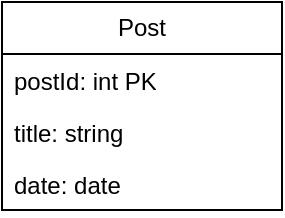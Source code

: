 <mxfile version="24.8.4">
  <diagram name="Sida-1" id="ldYkHeGGX1tuoTtnLnFC">
    <mxGraphModel dx="844" dy="454" grid="1" gridSize="10" guides="1" tooltips="1" connect="1" arrows="1" fold="1" page="1" pageScale="1" pageWidth="827" pageHeight="1169" math="0" shadow="0">
      <root>
        <mxCell id="0" />
        <mxCell id="1" parent="0" />
        <mxCell id="wKd8ZKSGtpmT5zzgrtgn-1" value="Post" style="swimlane;fontStyle=0;childLayout=stackLayout;horizontal=1;startSize=26;fillColor=none;horizontalStack=0;resizeParent=1;resizeParentMax=0;resizeLast=0;collapsible=1;marginBottom=0;whiteSpace=wrap;html=1;" vertex="1" parent="1">
          <mxGeometry x="340" y="290" width="140" height="104" as="geometry">
            <mxRectangle x="340" y="290" width="60" height="30" as="alternateBounds" />
          </mxGeometry>
        </mxCell>
        <mxCell id="wKd8ZKSGtpmT5zzgrtgn-2" value="postId: int PK" style="text;strokeColor=none;fillColor=none;align=left;verticalAlign=top;spacingLeft=4;spacingRight=4;overflow=hidden;rotatable=0;points=[[0,0.5],[1,0.5]];portConstraint=eastwest;whiteSpace=wrap;html=1;" vertex="1" parent="wKd8ZKSGtpmT5zzgrtgn-1">
          <mxGeometry y="26" width="140" height="26" as="geometry" />
        </mxCell>
        <mxCell id="wKd8ZKSGtpmT5zzgrtgn-3" value="title: string" style="text;strokeColor=none;fillColor=none;align=left;verticalAlign=top;spacingLeft=4;spacingRight=4;overflow=hidden;rotatable=0;points=[[0,0.5],[1,0.5]];portConstraint=eastwest;whiteSpace=wrap;html=1;" vertex="1" parent="wKd8ZKSGtpmT5zzgrtgn-1">
          <mxGeometry y="52" width="140" height="26" as="geometry" />
        </mxCell>
        <mxCell id="wKd8ZKSGtpmT5zzgrtgn-4" value="date: date" style="text;strokeColor=none;fillColor=none;align=left;verticalAlign=top;spacingLeft=4;spacingRight=4;overflow=hidden;rotatable=0;points=[[0,0.5],[1,0.5]];portConstraint=eastwest;whiteSpace=wrap;html=1;" vertex="1" parent="wKd8ZKSGtpmT5zzgrtgn-1">
          <mxGeometry y="78" width="140" height="26" as="geometry" />
        </mxCell>
      </root>
    </mxGraphModel>
  </diagram>
</mxfile>
